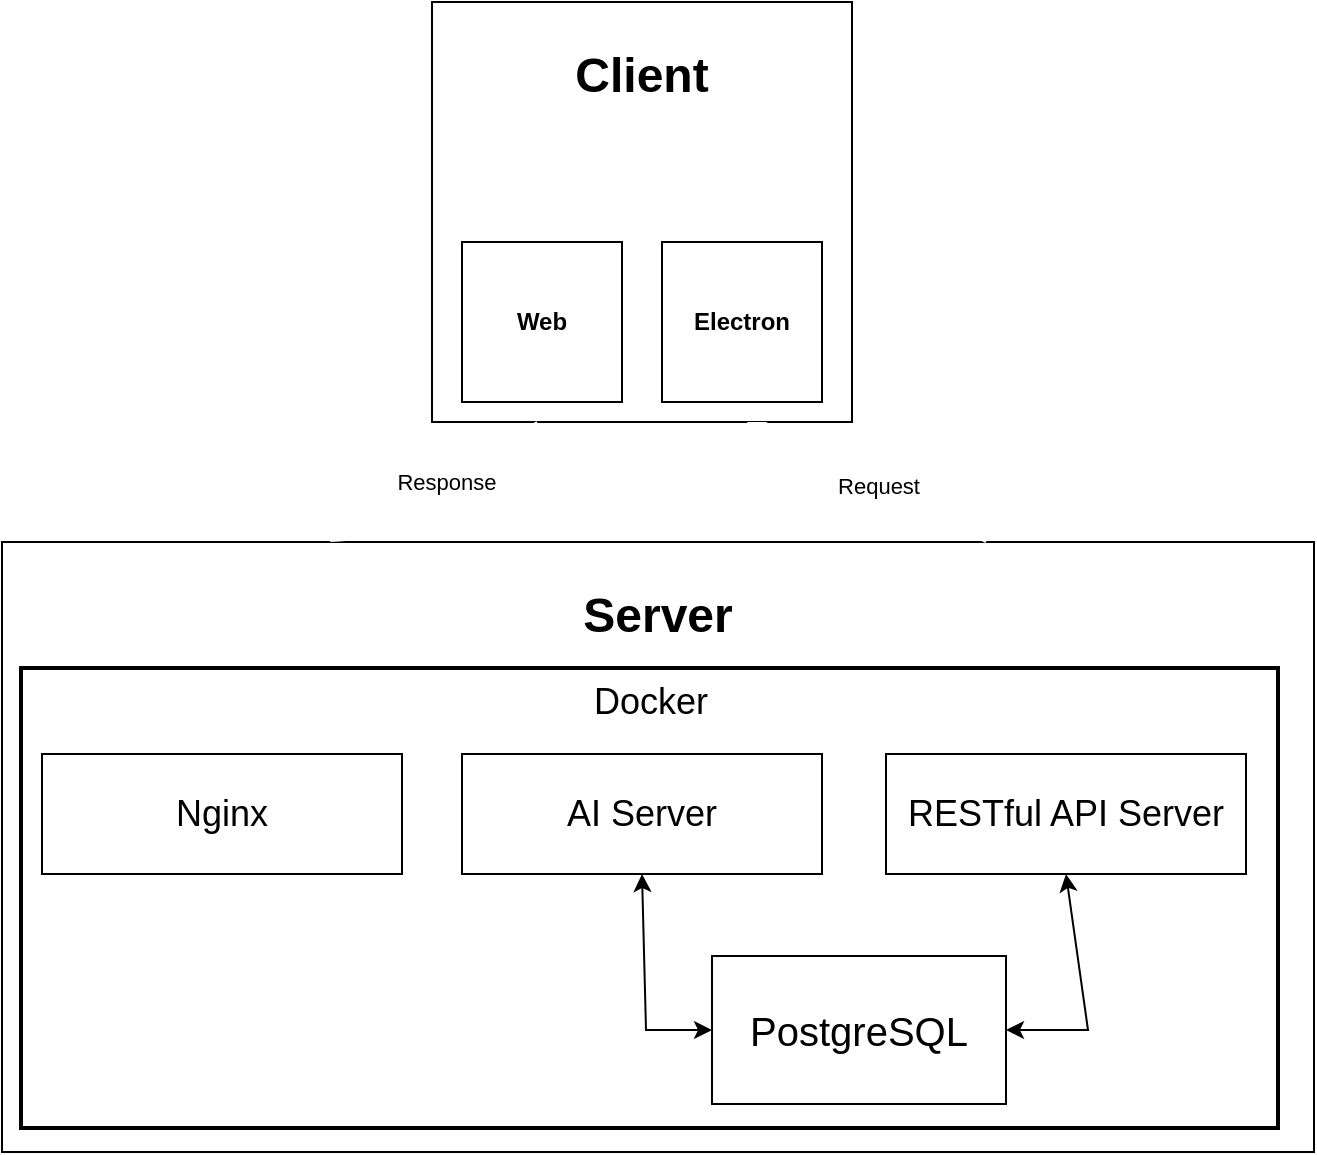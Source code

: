 <mxfile version="21.8.1" type="github">
  <diagram name="第 1 页" id="Q7SS0ckkUcSd-P_3bl_g">
    <mxGraphModel dx="995" dy="607" grid="0" gridSize="10" guides="1" tooltips="1" connect="1" arrows="1" fold="1" page="1" pageScale="1" pageWidth="827" pageHeight="1169" background="none" math="0" shadow="0">
      <root>
        <mxCell id="0" />
        <mxCell id="1" parent="0" />
        <mxCell id="Rtw2Mw8w-L1hEYjC5oc2-2" value="&lt;h1&gt;Client&lt;/h1&gt;" style="whiteSpace=wrap;html=1;aspect=fixed;verticalAlign=top;" vertex="1" parent="1">
          <mxGeometry x="295" y="90" width="210" height="210" as="geometry" />
        </mxCell>
        <mxCell id="Rtw2Mw8w-L1hEYjC5oc2-4" value="&lt;h4&gt;Web&lt;/h4&gt;" style="whiteSpace=wrap;html=1;aspect=fixed;" vertex="1" parent="1">
          <mxGeometry x="310" y="210" width="80" height="80" as="geometry" />
        </mxCell>
        <mxCell id="Rtw2Mw8w-L1hEYjC5oc2-5" value="&lt;h4&gt;Electron&lt;/h4&gt;" style="whiteSpace=wrap;html=1;aspect=fixed;" vertex="1" parent="1">
          <mxGeometry x="410" y="210" width="80" height="80" as="geometry" />
        </mxCell>
        <mxCell id="Rtw2Mw8w-L1hEYjC5oc2-6" value="&lt;h1 style=&quot;font-size: 24px;&quot;&gt;Server&lt;/h1&gt;" style="rounded=0;whiteSpace=wrap;html=1;align=center;verticalAlign=top;" vertex="1" parent="1">
          <mxGeometry x="80" y="360" width="656" height="305" as="geometry" />
        </mxCell>
        <mxCell id="Rtw2Mw8w-L1hEYjC5oc2-21" value="&lt;font style=&quot;font-size: 18px;&quot;&gt;Docker&lt;/font&gt;" style="rounded=0;whiteSpace=wrap;html=1;strokeWidth=2;verticalAlign=top;" vertex="1" parent="1">
          <mxGeometry x="89.5" y="423" width="628.5" height="230" as="geometry" />
        </mxCell>
        <mxCell id="Rtw2Mw8w-L1hEYjC5oc2-10" value="&lt;font style=&quot;font-size: 18px;&quot;&gt;Nginx&lt;/font&gt;" style="rounded=0;whiteSpace=wrap;html=1;" vertex="1" parent="1">
          <mxGeometry x="100" y="466" width="180" height="60" as="geometry" />
        </mxCell>
        <mxCell id="Rtw2Mw8w-L1hEYjC5oc2-11" value="&lt;font style=&quot;font-size: 18px;&quot;&gt;RESTful API Server&lt;/font&gt;" style="rounded=0;whiteSpace=wrap;html=1;" vertex="1" parent="1">
          <mxGeometry x="522" y="466" width="180" height="60" as="geometry" />
        </mxCell>
        <mxCell id="Rtw2Mw8w-L1hEYjC5oc2-12" value="&lt;font style=&quot;font-size: 18px;&quot;&gt;AI Server&lt;/font&gt;" style="rounded=0;whiteSpace=wrap;html=1;" vertex="1" parent="1">
          <mxGeometry x="310" y="466" width="180" height="60" as="geometry" />
        </mxCell>
        <mxCell id="Rtw2Mw8w-L1hEYjC5oc2-15" value="" style="endArrow=classic;html=1;rounded=0;entryX=0.25;entryY=0;entryDx=0;entryDy=0;exitX=0.25;exitY=1;exitDx=0;exitDy=0;strokeColor=#FFFFFF;" edge="1" parent="1" source="Rtw2Mw8w-L1hEYjC5oc2-2" target="Rtw2Mw8w-L1hEYjC5oc2-6">
          <mxGeometry relative="1" as="geometry">
            <mxPoint x="150" y="310" as="sourcePoint" />
            <mxPoint x="250" y="310" as="targetPoint" />
          </mxGeometry>
        </mxCell>
        <mxCell id="Rtw2Mw8w-L1hEYjC5oc2-17" value="Response" style="edgeLabel;html=1;align=center;verticalAlign=middle;resizable=0;points=[];" vertex="1" connectable="0" parent="Rtw2Mw8w-L1hEYjC5oc2-15">
          <mxGeometry x="-0.028" y="1" relative="1" as="geometry">
            <mxPoint x="4" as="offset" />
          </mxGeometry>
        </mxCell>
        <mxCell id="Rtw2Mw8w-L1hEYjC5oc2-18" value="" style="endArrow=classic;html=1;rounded=0;entryX=0.75;entryY=1;entryDx=0;entryDy=0;exitX=0.75;exitY=0;exitDx=0;exitDy=0;strokeColor=#FFFFFF;" edge="1" parent="1" source="Rtw2Mw8w-L1hEYjC5oc2-6" target="Rtw2Mw8w-L1hEYjC5oc2-2">
          <mxGeometry relative="1" as="geometry">
            <mxPoint x="510" y="330" as="sourcePoint" />
            <mxPoint x="330" y="370" as="targetPoint" />
          </mxGeometry>
        </mxCell>
        <mxCell id="Rtw2Mw8w-L1hEYjC5oc2-19" value="Request" style="edgeLabel;html=1;align=center;verticalAlign=middle;resizable=0;points=[];" vertex="1" connectable="0" parent="Rtw2Mw8w-L1hEYjC5oc2-18">
          <mxGeometry x="-0.028" y="1" relative="1" as="geometry">
            <mxPoint x="4" as="offset" />
          </mxGeometry>
        </mxCell>
        <mxCell id="Rtw2Mw8w-L1hEYjC5oc2-22" value="&lt;span style=&quot;font-size: 20px;&quot;&gt;PostgreSQL&lt;/span&gt;" style="rounded=0;whiteSpace=wrap;html=1;" vertex="1" parent="1">
          <mxGeometry x="435" y="567" width="147" height="74" as="geometry" />
        </mxCell>
        <mxCell id="Rtw2Mw8w-L1hEYjC5oc2-24" value="" style="endArrow=classic;startArrow=classic;html=1;rounded=0;exitX=0;exitY=0.5;exitDx=0;exitDy=0;entryX=0.5;entryY=1;entryDx=0;entryDy=0;" edge="1" parent="1" source="Rtw2Mw8w-L1hEYjC5oc2-22" target="Rtw2Mw8w-L1hEYjC5oc2-12">
          <mxGeometry width="50" height="50" relative="1" as="geometry">
            <mxPoint x="349" y="579" as="sourcePoint" />
            <mxPoint x="399" y="529" as="targetPoint" />
            <Array as="points">
              <mxPoint x="402" y="604" />
            </Array>
          </mxGeometry>
        </mxCell>
        <mxCell id="Rtw2Mw8w-L1hEYjC5oc2-25" value="" style="endArrow=classic;startArrow=classic;html=1;rounded=0;exitX=1;exitY=0.5;exitDx=0;exitDy=0;entryX=0.5;entryY=1;entryDx=0;entryDy=0;" edge="1" parent="1">
          <mxGeometry width="50" height="50" relative="1" as="geometry">
            <mxPoint x="582.0" y="604" as="sourcePoint" />
            <mxPoint x="612" y="526" as="targetPoint" />
            <Array as="points">
              <mxPoint x="623" y="604" />
            </Array>
          </mxGeometry>
        </mxCell>
      </root>
    </mxGraphModel>
  </diagram>
</mxfile>

